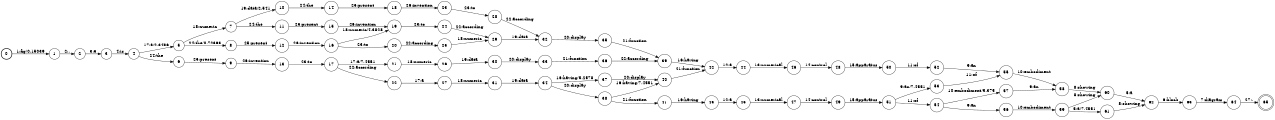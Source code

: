 digraph FST {
rankdir = LR;
size = "8.5,11";
label = "";
center = 1;
orientation = Portrait;
ranksep = "0.4";
nodesep = "0.25";
0 [label = "0", shape = circle, style = bold, fontsize = 14]
	0 -> 1 [label = "1:fig/0.15039", fontsize = 14];
1 [label = "1", shape = circle, style = solid, fontsize = 14]
	1 -> 2 [label = "2:.", fontsize = 14];
2 [label = "2", shape = circle, style = solid, fontsize = 14]
	2 -> 3 [label = "3:5", fontsize = 14];
3 [label = "3", shape = circle, style = solid, fontsize = 14]
	3 -> 4 [label = "4:is", fontsize = 14];
4 [label = "4", shape = circle, style = solid, fontsize = 14]
	4 -> 5 [label = "17:a/2.3486", fontsize = 14];
	4 -> 6 [label = "24:the", fontsize = 14];
5 [label = "5", shape = circle, style = solid, fontsize = 14]
	5 -> 7 [label = "18:numeric", fontsize = 14];
	5 -> 8 [label = "24:the/0.72363", fontsize = 14];
6 [label = "6", shape = circle, style = solid, fontsize = 14]
	6 -> 9 [label = "25:present", fontsize = 14];
7 [label = "7", shape = circle, style = solid, fontsize = 14]
	7 -> 10 [label = "19:data/2.541", fontsize = 14];
	7 -> 11 [label = "24:the", fontsize = 14];
8 [label = "8", shape = circle, style = solid, fontsize = 14]
	8 -> 12 [label = "25:present", fontsize = 14];
9 [label = "9", shape = circle, style = solid, fontsize = 14]
	9 -> 13 [label = "26:invention", fontsize = 14];
10 [label = "10", shape = circle, style = solid, fontsize = 14]
	10 -> 14 [label = "24:the", fontsize = 14];
11 [label = "11", shape = circle, style = solid, fontsize = 14]
	11 -> 15 [label = "25:present", fontsize = 14];
12 [label = "12", shape = circle, style = solid, fontsize = 14]
	12 -> 16 [label = "26:invention", fontsize = 14];
13 [label = "13", shape = circle, style = solid, fontsize = 14]
	13 -> 17 [label = "23:to", fontsize = 14];
14 [label = "14", shape = circle, style = solid, fontsize = 14]
	14 -> 18 [label = "25:present", fontsize = 14];
15 [label = "15", shape = circle, style = solid, fontsize = 14]
	15 -> 19 [label = "26:invention", fontsize = 14];
16 [label = "16", shape = circle, style = solid, fontsize = 14]
	16 -> 19 [label = "18:numeric/4.3828", fontsize = 14];
	16 -> 20 [label = "23:to", fontsize = 14];
17 [label = "17", shape = circle, style = solid, fontsize = 14]
	17 -> 21 [label = "17:a/7.4551", fontsize = 14];
	17 -> 22 [label = "22:according", fontsize = 14];
18 [label = "18", shape = circle, style = solid, fontsize = 14]
	18 -> 23 [label = "26:invention", fontsize = 14];
19 [label = "19", shape = circle, style = solid, fontsize = 14]
	19 -> 24 [label = "23:to", fontsize = 14];
20 [label = "20", shape = circle, style = solid, fontsize = 14]
	20 -> 25 [label = "22:according", fontsize = 14];
21 [label = "21", shape = circle, style = solid, fontsize = 14]
	21 -> 26 [label = "18:numeric", fontsize = 14];
22 [label = "22", shape = circle, style = solid, fontsize = 14]
	22 -> 27 [label = "17:a", fontsize = 14];
23 [label = "23", shape = circle, style = solid, fontsize = 14]
	23 -> 28 [label = "23:to", fontsize = 14];
24 [label = "24", shape = circle, style = solid, fontsize = 14]
	24 -> 29 [label = "22:according", fontsize = 14];
25 [label = "25", shape = circle, style = solid, fontsize = 14]
	25 -> 29 [label = "18:numeric", fontsize = 14];
26 [label = "26", shape = circle, style = solid, fontsize = 14]
	26 -> 30 [label = "19:data", fontsize = 14];
27 [label = "27", shape = circle, style = solid, fontsize = 14]
	27 -> 31 [label = "18:numeric", fontsize = 14];
28 [label = "28", shape = circle, style = solid, fontsize = 14]
	28 -> 32 [label = "22:according", fontsize = 14];
29 [label = "29", shape = circle, style = solid, fontsize = 14]
	29 -> 32 [label = "19:data", fontsize = 14];
30 [label = "30", shape = circle, style = solid, fontsize = 14]
	30 -> 33 [label = "20:display", fontsize = 14];
31 [label = "31", shape = circle, style = solid, fontsize = 14]
	31 -> 34 [label = "19:data", fontsize = 14];
32 [label = "32", shape = circle, style = solid, fontsize = 14]
	32 -> 35 [label = "20:display", fontsize = 14];
33 [label = "33", shape = circle, style = solid, fontsize = 14]
	33 -> 36 [label = "21:function", fontsize = 14];
34 [label = "34", shape = circle, style = solid, fontsize = 14]
	34 -> 37 [label = "16:having/5.2578", fontsize = 14];
	34 -> 38 [label = "20:display", fontsize = 14];
35 [label = "35", shape = circle, style = solid, fontsize = 14]
	35 -> 39 [label = "21:function", fontsize = 14];
36 [label = "36", shape = circle, style = solid, fontsize = 14]
	36 -> 39 [label = "22:according", fontsize = 14];
37 [label = "37", shape = circle, style = solid, fontsize = 14]
	37 -> 40 [label = "20:display", fontsize = 14];
38 [label = "38", shape = circle, style = solid, fontsize = 14]
	38 -> 40 [label = "16:having/7.4551", fontsize = 14];
	38 -> 41 [label = "21:function", fontsize = 14];
39 [label = "39", shape = circle, style = solid, fontsize = 14]
	39 -> 42 [label = "16:having", fontsize = 14];
40 [label = "40", shape = circle, style = solid, fontsize = 14]
	40 -> 42 [label = "21:function", fontsize = 14];
41 [label = "41", shape = circle, style = solid, fontsize = 14]
	41 -> 43 [label = "16:having", fontsize = 14];
42 [label = "42", shape = circle, style = solid, fontsize = 14]
	42 -> 44 [label = "12:a", fontsize = 14];
43 [label = "43", shape = circle, style = solid, fontsize = 14]
	43 -> 45 [label = "12:a", fontsize = 14];
44 [label = "44", shape = circle, style = solid, fontsize = 14]
	44 -> 46 [label = "13:numerical", fontsize = 14];
45 [label = "45", shape = circle, style = solid, fontsize = 14]
	45 -> 47 [label = "13:numerical", fontsize = 14];
46 [label = "46", shape = circle, style = solid, fontsize = 14]
	46 -> 48 [label = "14:control", fontsize = 14];
47 [label = "47", shape = circle, style = solid, fontsize = 14]
	47 -> 49 [label = "14:control", fontsize = 14];
48 [label = "48", shape = circle, style = solid, fontsize = 14]
	48 -> 50 [label = "15:apparatus", fontsize = 14];
49 [label = "49", shape = circle, style = solid, fontsize = 14]
	49 -> 51 [label = "15:apparatus", fontsize = 14];
50 [label = "50", shape = circle, style = solid, fontsize = 14]
	50 -> 52 [label = "11:of", fontsize = 14];
51 [label = "51", shape = circle, style = solid, fontsize = 14]
	51 -> 53 [label = "9:an/7.4551", fontsize = 14];
	51 -> 54 [label = "11:of", fontsize = 14];
52 [label = "52", shape = circle, style = solid, fontsize = 14]
	52 -> 55 [label = "9:an", fontsize = 14];
53 [label = "53", shape = circle, style = solid, fontsize = 14]
	53 -> 55 [label = "11:of", fontsize = 14];
54 [label = "54", shape = circle, style = solid, fontsize = 14]
	54 -> 56 [label = "9:an", fontsize = 14];
	54 -> 57 [label = "10:embodiment/5.375", fontsize = 14];
55 [label = "55", shape = circle, style = solid, fontsize = 14]
	55 -> 58 [label = "10:embodiment", fontsize = 14];
56 [label = "56", shape = circle, style = solid, fontsize = 14]
	56 -> 59 [label = "10:embodiment", fontsize = 14];
57 [label = "57", shape = circle, style = solid, fontsize = 14]
	57 -> 58 [label = "9:an", fontsize = 14];
58 [label = "58", shape = circle, style = solid, fontsize = 14]
	58 -> 60 [label = "8:showing", fontsize = 14];
59 [label = "59", shape = circle, style = solid, fontsize = 14]
	59 -> 60 [label = "8:showing", fontsize = 14];
	59 -> 61 [label = "5:a/7.4551", fontsize = 14];
60 [label = "60", shape = circle, style = solid, fontsize = 14]
	60 -> 62 [label = "5:a", fontsize = 14];
61 [label = "61", shape = circle, style = solid, fontsize = 14]
	61 -> 62 [label = "8:showing", fontsize = 14];
62 [label = "62", shape = circle, style = solid, fontsize = 14]
	62 -> 63 [label = "6:block", fontsize = 14];
63 [label = "63", shape = circle, style = solid, fontsize = 14]
	63 -> 64 [label = "7:diagram", fontsize = 14];
64 [label = "64", shape = circle, style = solid, fontsize = 14]
	64 -> 65 [label = "27:.", fontsize = 14];
65 [label = "65", shape = doublecircle, style = solid, fontsize = 14]
}
